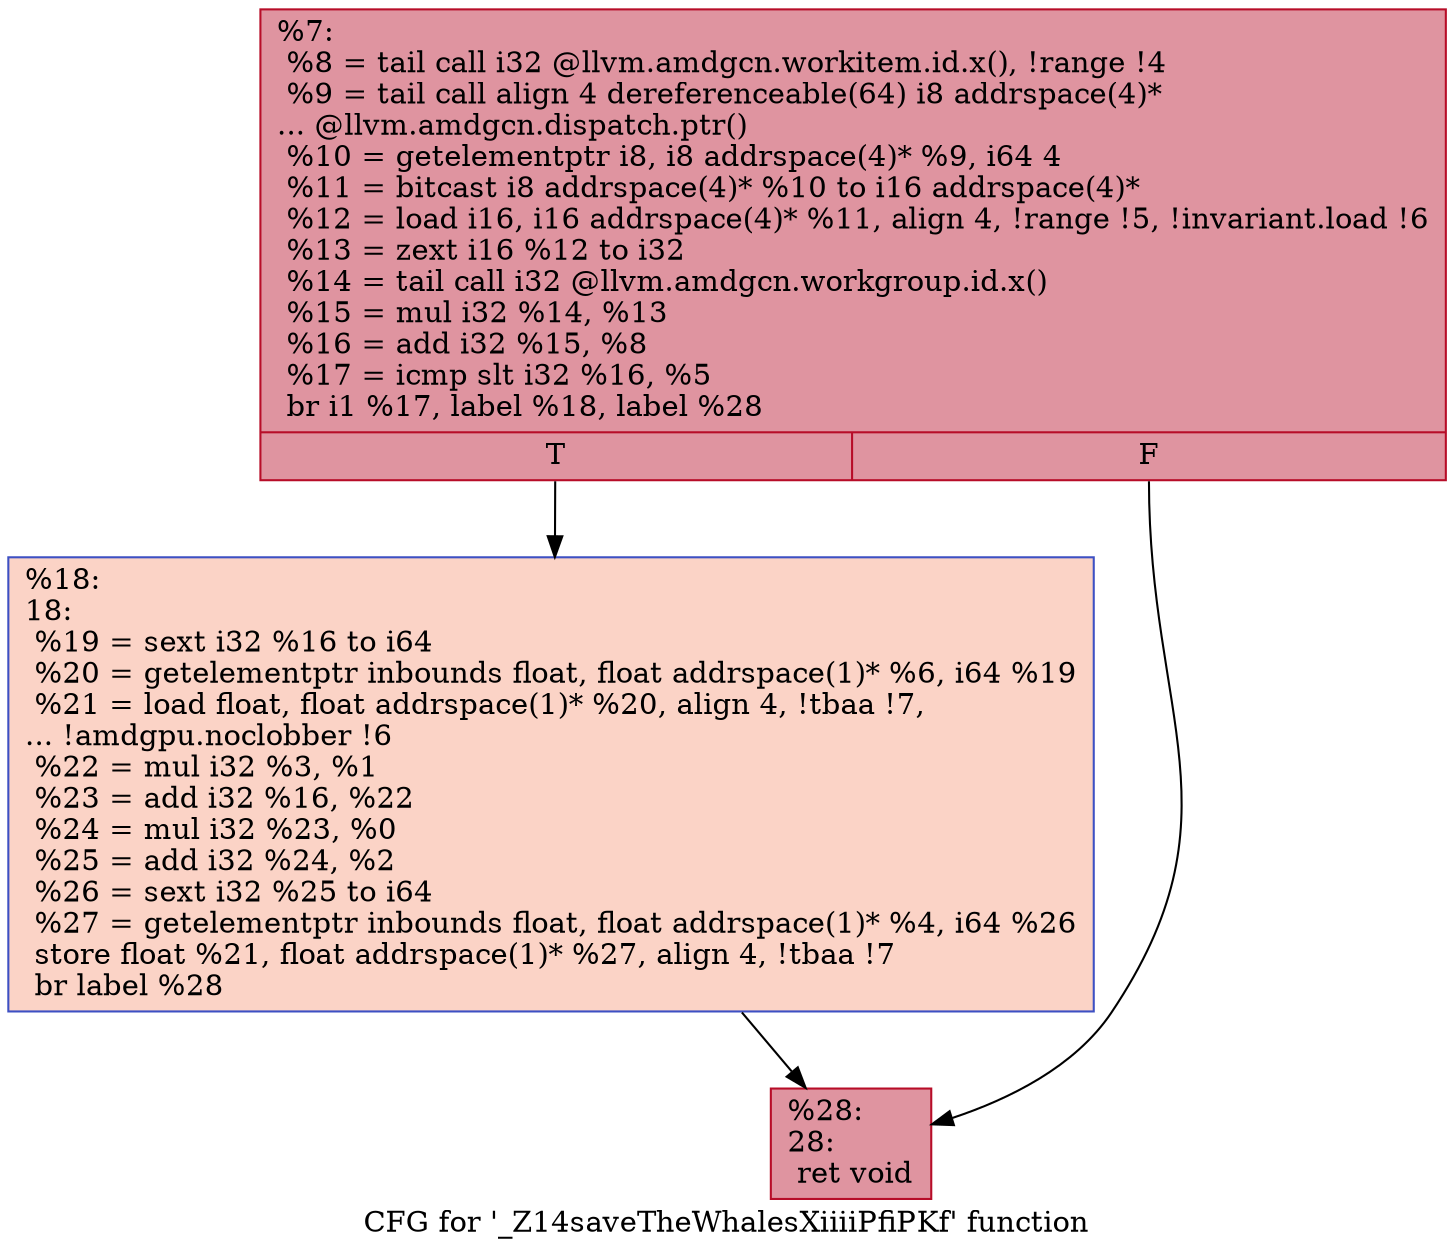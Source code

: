digraph "CFG for '_Z14saveTheWhalesXiiiiPfiPKf' function" {
	label="CFG for '_Z14saveTheWhalesXiiiiPfiPKf' function";

	Node0x635b190 [shape=record,color="#b70d28ff", style=filled, fillcolor="#b70d2870",label="{%7:\l  %8 = tail call i32 @llvm.amdgcn.workitem.id.x(), !range !4\l  %9 = tail call align 4 dereferenceable(64) i8 addrspace(4)*\l... @llvm.amdgcn.dispatch.ptr()\l  %10 = getelementptr i8, i8 addrspace(4)* %9, i64 4\l  %11 = bitcast i8 addrspace(4)* %10 to i16 addrspace(4)*\l  %12 = load i16, i16 addrspace(4)* %11, align 4, !range !5, !invariant.load !6\l  %13 = zext i16 %12 to i32\l  %14 = tail call i32 @llvm.amdgcn.workgroup.id.x()\l  %15 = mul i32 %14, %13\l  %16 = add i32 %15, %8\l  %17 = icmp slt i32 %16, %5\l  br i1 %17, label %18, label %28\l|{<s0>T|<s1>F}}"];
	Node0x635b190:s0 -> Node0x635d090;
	Node0x635b190:s1 -> Node0x635d120;
	Node0x635d090 [shape=record,color="#3d50c3ff", style=filled, fillcolor="#f59c7d70",label="{%18:\l18:                                               \l  %19 = sext i32 %16 to i64\l  %20 = getelementptr inbounds float, float addrspace(1)* %6, i64 %19\l  %21 = load float, float addrspace(1)* %20, align 4, !tbaa !7,\l... !amdgpu.noclobber !6\l  %22 = mul i32 %3, %1\l  %23 = add i32 %16, %22\l  %24 = mul i32 %23, %0\l  %25 = add i32 %24, %2\l  %26 = sext i32 %25 to i64\l  %27 = getelementptr inbounds float, float addrspace(1)* %4, i64 %26\l  store float %21, float addrspace(1)* %27, align 4, !tbaa !7\l  br label %28\l}"];
	Node0x635d090 -> Node0x635d120;
	Node0x635d120 [shape=record,color="#b70d28ff", style=filled, fillcolor="#b70d2870",label="{%28:\l28:                                               \l  ret void\l}"];
}
